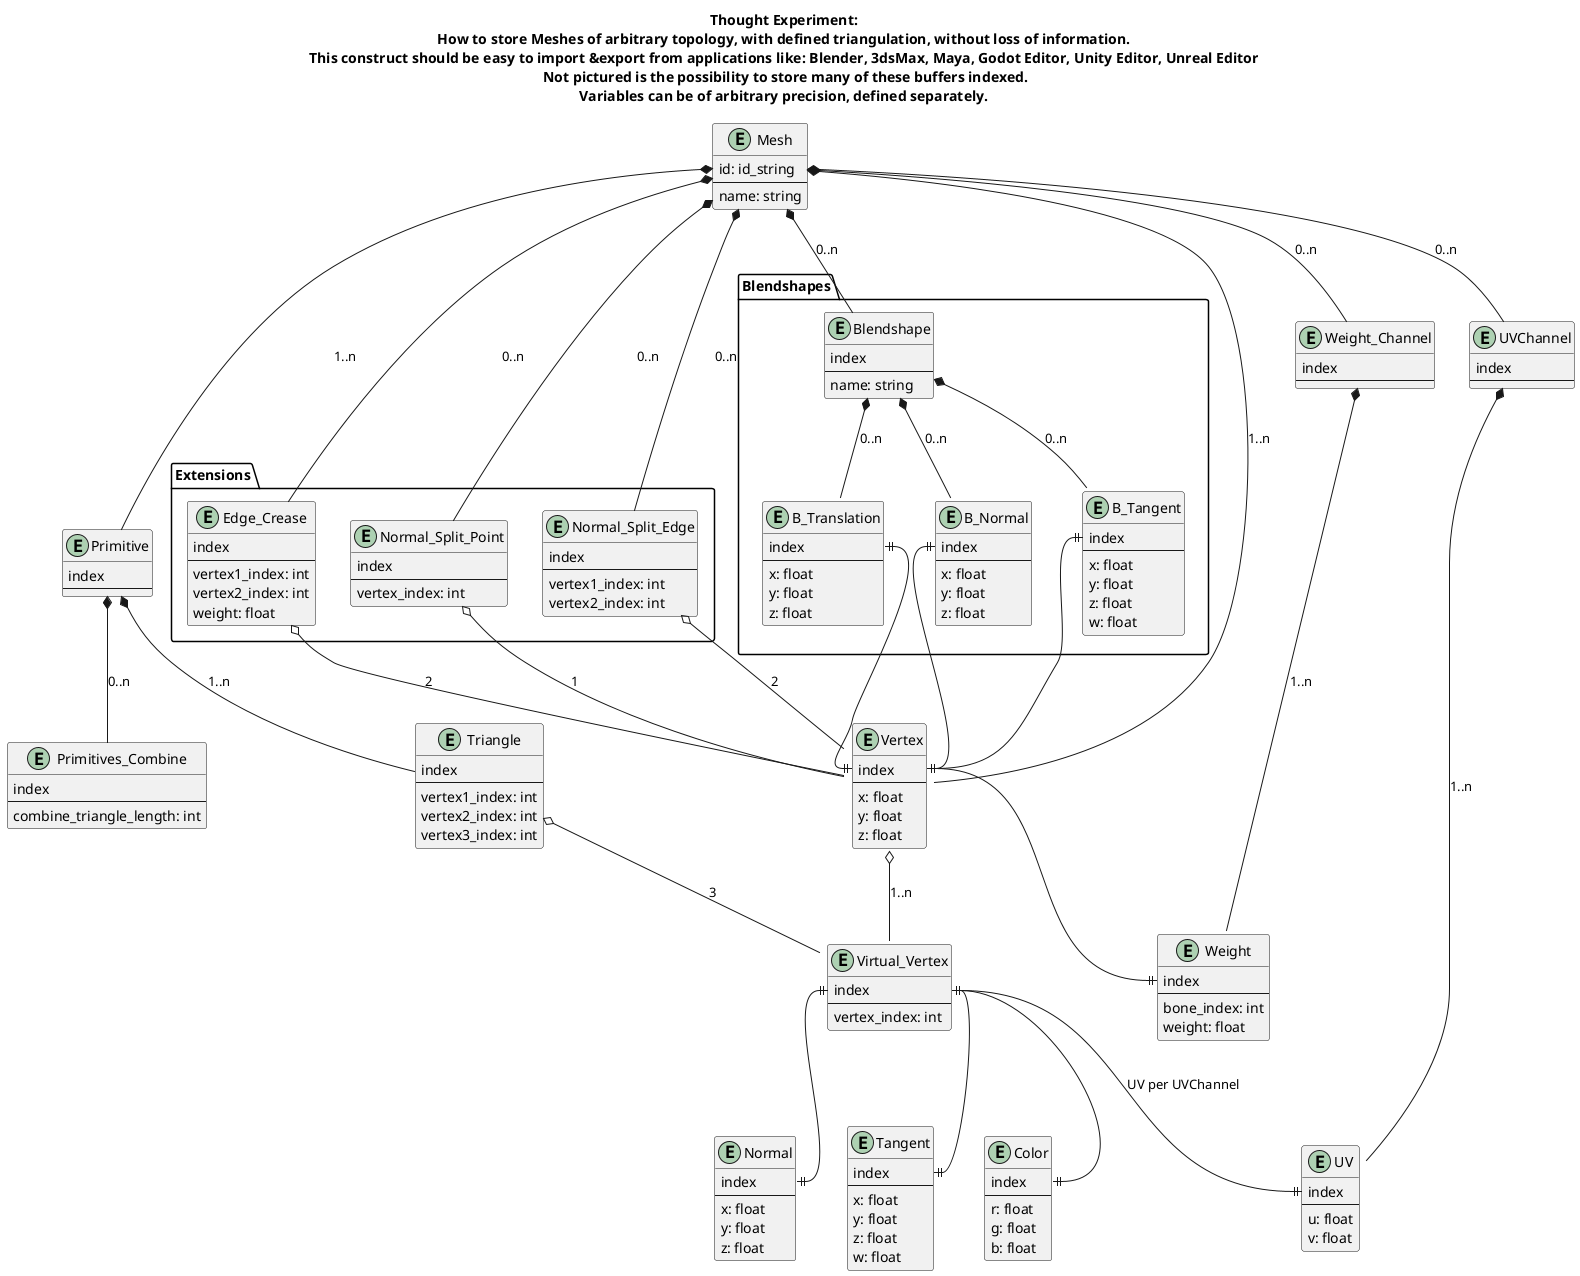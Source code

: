 @startuml Mesh
title Thought Experiment:\nHow to store Meshes of arbitrary topology, with defined triangulation, without loss of information.\nThis construct should be easy to import &export from applications like: Blender, 3dsMax, Maya, Godot Editor, Unity Editor, Unreal Editor\n Not pictured is the possibility to store many of these buffers indexed.\nVariables can be of arbitrary precision, defined separately.

entity Mesh {
	id: id_string
	--
	name: string
}

entity Vertex {
	index
	--
	x: float
	y: float
	z: float
}

entity Virtual_Vertex {
	index
	--
	vertex_index: int
}

entity Normal {
	index
	--
	x: float
	y: float
	z: float
}

entity Tangent {
	index
	--
	x: float
	y: float
	z: float
	w: float
}

entity Color {
	index
	--
	r: float
	g: float
	b: float
}

entity UVChannel {
	index
	--
}

entity UV {
	index
	--
	u: float
	v: float
}

entity Primitive {
	index
	--
}

entity Triangle {
	index
	--
	vertex1_index: int
	vertex2_index: int
	vertex3_index: int
}

entity Primitives_Combine {
	index
	--
	combine_triangle_length: int
}

entity Weight_Channel {
	index
	--
}

entity Weight {
	index
	--
	bone_index: int
	weight: float
}

package Blendshapes
{
	entity Blendshape {
		index
		--
		name: string
	}

	entity B_Translation {
		index
		--
		x: float
		y: float
		z: float
	}

	entity B_Normal {
		index
		--
		x: float
		y: float
		z: float
	}

	entity B_Tangent {
		index
		--
		x: float
		y: float
		z: float
		w: float
	}
}

package Extensions
{
	entity Normal_Split_Point {
		index
		--
		vertex_index: int
	}

	entity Normal_Split_Edge {
		index
		--
		vertex1_index: int
		vertex2_index: int
	}

	entity Edge_Crease {
		index
		--
		vertex1_index: int
		vertex2_index: int
		weight: float
	}
}

Mesh *-- Vertex : 1..n
Vertex o-- Virtual_Vertex : 1..n
Virtual_Vertex::index ||--|| Normal::index
Virtual_Vertex::index ||--|| Tangent::index
Virtual_Vertex::index ||--|| Color::index
Virtual_Vertex::index ||--|| UV::index : UV per UVChannel

Mesh *-- Primitive : 1..n
Primitive *-- Triangle : 1..n
Primitive *-- Primitives_Combine : 0..n
Triangle o-- Virtual_Vertex : 3

Mesh *-- UVChannel : 0..n
UVChannel *-- UV : 1..n

Mesh *-- Weight_Channel : 0..n
Weight_Channel *-- Weight : 1..n
Vertex::index ||--|| Weight::index

Mesh *-- Blendshape : 0..n
Blendshape *-- B_Translation : 0..n
Blendshape *-- B_Normal : 0..n
Blendshape *-- B_Tangent : 0..n
B_Translation::index ||--|| Vertex::index
B_Normal::index ||--|| Vertex::index
B_Tangent::index ||--|| Vertex::index

Mesh *-- Normal_Split_Point : 0..n
Normal_Split_Point o-- Vertex : 1

Mesh *-- Normal_Split_Edge : 0..n
Normal_Split_Edge o-- Vertex : 2

Mesh *-- Edge_Crease : 0..n
Edge_Crease o-- Vertex : 2

@enduml
